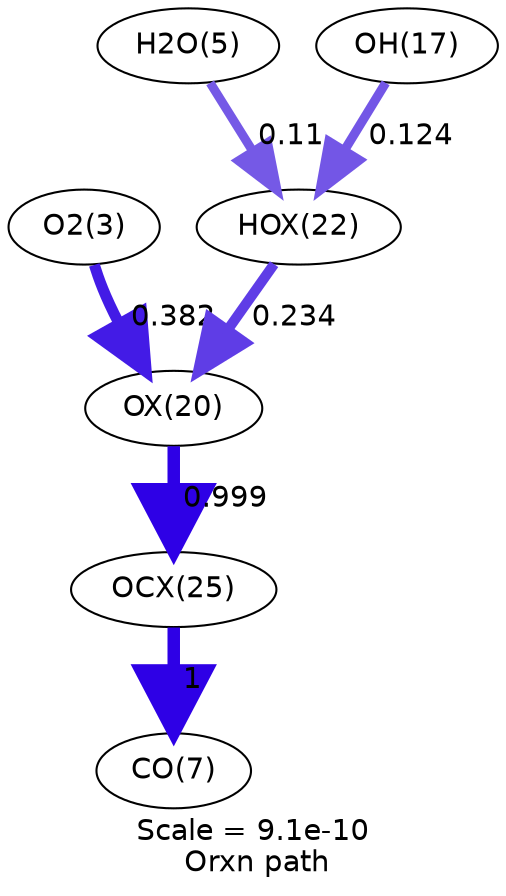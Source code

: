 digraph reaction_paths {
center=1;
s4 -> s24[fontname="Helvetica", style="setlinewidth(5.27)", arrowsize=2.64, color="0.7, 0.882, 0.9"
, label=" 0.382"];
s26 -> s24[fontname="Helvetica", style="setlinewidth(4.9)", arrowsize=2.45, color="0.7, 0.734, 0.9"
, label=" 0.234"];
s24 -> s29[fontname="Helvetica", style="setlinewidth(6)", arrowsize=3, color="0.7, 1.5, 0.9"
, label=" 0.999"];
s6 -> s26[fontname="Helvetica", style="setlinewidth(4.33)", arrowsize=2.17, color="0.7, 0.61, 0.9"
, label=" 0.11"];
s18 -> s26[fontname="Helvetica", style="setlinewidth(4.42)", arrowsize=2.21, color="0.7, 0.624, 0.9"
, label=" 0.124"];
s29 -> s8[fontname="Helvetica", style="setlinewidth(6)", arrowsize=3, color="0.7, 1.5, 0.9"
, label=" 1"];
s4 [ fontname="Helvetica", label="O2(3)"];
s6 [ fontname="Helvetica", label="H2O(5)"];
s8 [ fontname="Helvetica", label="CO(7)"];
s18 [ fontname="Helvetica", label="OH(17)"];
s24 [ fontname="Helvetica", label="OX(20)"];
s26 [ fontname="Helvetica", label="HOX(22)"];
s29 [ fontname="Helvetica", label="OCX(25)"];
 label = "Scale = 9.1e-10\l Orxn path";
 fontname = "Helvetica";
}
